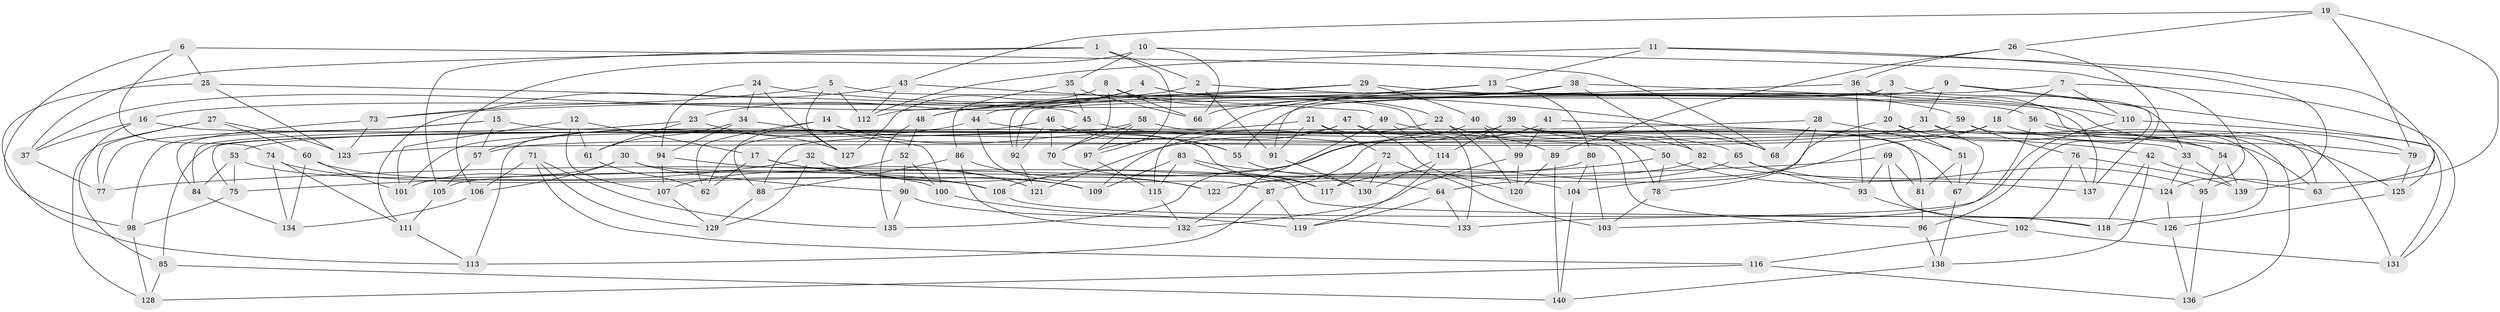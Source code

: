 // Generated by graph-tools (version 1.1) at 2025/26/03/09/25 03:26:56]
// undirected, 140 vertices, 280 edges
graph export_dot {
graph [start="1"]
  node [color=gray90,style=filled];
  1;
  2;
  3;
  4;
  5;
  6;
  7;
  8;
  9;
  10;
  11;
  12;
  13;
  14;
  15;
  16;
  17;
  18;
  19;
  20;
  21;
  22;
  23;
  24;
  25;
  26;
  27;
  28;
  29;
  30;
  31;
  32;
  33;
  34;
  35;
  36;
  37;
  38;
  39;
  40;
  41;
  42;
  43;
  44;
  45;
  46;
  47;
  48;
  49;
  50;
  51;
  52;
  53;
  54;
  55;
  56;
  57;
  58;
  59;
  60;
  61;
  62;
  63;
  64;
  65;
  66;
  67;
  68;
  69;
  70;
  71;
  72;
  73;
  74;
  75;
  76;
  77;
  78;
  79;
  80;
  81;
  82;
  83;
  84;
  85;
  86;
  87;
  88;
  89;
  90;
  91;
  92;
  93;
  94;
  95;
  96;
  97;
  98;
  99;
  100;
  101;
  102;
  103;
  104;
  105;
  106;
  107;
  108;
  109;
  110;
  111;
  112;
  113;
  114;
  115;
  116;
  117;
  118;
  119;
  120;
  121;
  122;
  123;
  124;
  125;
  126;
  127;
  128;
  129;
  130;
  131;
  132;
  133;
  134;
  135;
  136;
  137;
  138;
  139;
  140;
  1 -- 105;
  1 -- 37;
  1 -- 97;
  1 -- 2;
  2 -- 131;
  2 -- 91;
  2 -- 16;
  3 -- 91;
  3 -- 33;
  3 -- 20;
  3 -- 92;
  4 -- 37;
  4 -- 56;
  4 -- 59;
  4 -- 23;
  5 -- 133;
  5 -- 127;
  5 -- 73;
  5 -- 112;
  6 -- 98;
  6 -- 74;
  6 -- 68;
  6 -- 25;
  7 -- 92;
  7 -- 18;
  7 -- 131;
  7 -- 110;
  8 -- 22;
  8 -- 66;
  8 -- 70;
  8 -- 127;
  9 -- 31;
  9 -- 55;
  9 -- 96;
  9 -- 125;
  10 -- 106;
  10 -- 66;
  10 -- 35;
  10 -- 124;
  11 -- 95;
  11 -- 112;
  11 -- 63;
  11 -- 13;
  12 -- 101;
  12 -- 107;
  12 -- 61;
  12 -- 17;
  13 -- 66;
  13 -- 48;
  13 -- 80;
  14 -- 88;
  14 -- 55;
  14 -- 64;
  14 -- 62;
  15 -- 77;
  15 -- 96;
  15 -- 57;
  15 -- 98;
  16 -- 33;
  16 -- 85;
  16 -- 37;
  17 -- 121;
  17 -- 62;
  17 -- 108;
  18 -- 57;
  18 -- 104;
  18 -- 125;
  19 -- 26;
  19 -- 43;
  19 -- 79;
  19 -- 139;
  20 -- 51;
  20 -- 64;
  20 -- 54;
  21 -- 75;
  21 -- 72;
  21 -- 91;
  21 -- 78;
  22 -- 120;
  22 -- 82;
  22 -- 109;
  23 -- 61;
  23 -- 84;
  23 -- 127;
  24 -- 34;
  24 -- 94;
  24 -- 127;
  24 -- 68;
  25 -- 123;
  25 -- 45;
  25 -- 113;
  26 -- 89;
  26 -- 137;
  26 -- 36;
  27 -- 77;
  27 -- 123;
  27 -- 60;
  27 -- 128;
  28 -- 88;
  28 -- 68;
  28 -- 51;
  28 -- 78;
  29 -- 44;
  29 -- 112;
  29 -- 79;
  29 -- 40;
  30 -- 90;
  30 -- 126;
  30 -- 106;
  30 -- 101;
  31 -- 118;
  31 -- 67;
  31 -- 53;
  32 -- 122;
  32 -- 109;
  32 -- 129;
  32 -- 75;
  33 -- 139;
  33 -- 124;
  34 -- 94;
  34 -- 100;
  34 -- 61;
  35 -- 86;
  35 -- 66;
  35 -- 45;
  36 -- 93;
  36 -- 137;
  36 -- 48;
  37 -- 77;
  38 -- 110;
  38 -- 115;
  38 -- 82;
  38 -- 73;
  39 -- 68;
  39 -- 114;
  39 -- 121;
  39 -- 81;
  40 -- 135;
  40 -- 50;
  40 -- 99;
  41 -- 99;
  41 -- 87;
  41 -- 108;
  41 -- 42;
  42 -- 63;
  42 -- 118;
  42 -- 138;
  43 -- 112;
  43 -- 49;
  43 -- 111;
  44 -- 87;
  44 -- 57;
  44 -- 54;
  45 -- 65;
  45 -- 113;
  46 -- 92;
  46 -- 55;
  46 -- 70;
  46 -- 85;
  47 -- 67;
  47 -- 62;
  47 -- 97;
  47 -- 120;
  48 -- 52;
  48 -- 135;
  49 -- 114;
  49 -- 89;
  49 -- 132;
  50 -- 78;
  50 -- 137;
  50 -- 122;
  51 -- 67;
  51 -- 81;
  52 -- 100;
  52 -- 90;
  52 -- 107;
  53 -- 75;
  53 -- 84;
  53 -- 100;
  54 -- 139;
  54 -- 95;
  55 -- 130;
  56 -- 79;
  56 -- 63;
  56 -- 103;
  57 -- 105;
  58 -- 97;
  58 -- 101;
  58 -- 70;
  58 -- 63;
  59 -- 136;
  59 -- 76;
  59 -- 123;
  60 -- 134;
  60 -- 108;
  60 -- 101;
  61 -- 62;
  64 -- 133;
  64 -- 119;
  65 -- 93;
  65 -- 117;
  65 -- 95;
  67 -- 138;
  69 -- 118;
  69 -- 81;
  69 -- 93;
  69 -- 77;
  70 -- 117;
  71 -- 116;
  71 -- 129;
  71 -- 135;
  71 -- 106;
  72 -- 117;
  72 -- 130;
  72 -- 103;
  73 -- 84;
  73 -- 123;
  74 -- 109;
  74 -- 134;
  74 -- 111;
  75 -- 98;
  76 -- 102;
  76 -- 139;
  76 -- 137;
  78 -- 103;
  79 -- 125;
  80 -- 105;
  80 -- 104;
  80 -- 103;
  81 -- 96;
  82 -- 124;
  82 -- 122;
  83 -- 104;
  83 -- 115;
  83 -- 117;
  83 -- 109;
  84 -- 134;
  85 -- 128;
  85 -- 140;
  86 -- 88;
  86 -- 132;
  86 -- 122;
  87 -- 113;
  87 -- 119;
  88 -- 129;
  89 -- 120;
  89 -- 140;
  90 -- 135;
  90 -- 133;
  91 -- 130;
  92 -- 121;
  93 -- 102;
  94 -- 121;
  94 -- 107;
  95 -- 136;
  96 -- 138;
  97 -- 115;
  98 -- 128;
  99 -- 120;
  99 -- 132;
  100 -- 119;
  102 -- 116;
  102 -- 131;
  104 -- 140;
  105 -- 111;
  106 -- 134;
  107 -- 129;
  108 -- 118;
  110 -- 133;
  110 -- 131;
  111 -- 113;
  114 -- 130;
  114 -- 119;
  115 -- 132;
  116 -- 128;
  116 -- 136;
  124 -- 126;
  125 -- 126;
  126 -- 136;
  138 -- 140;
}
